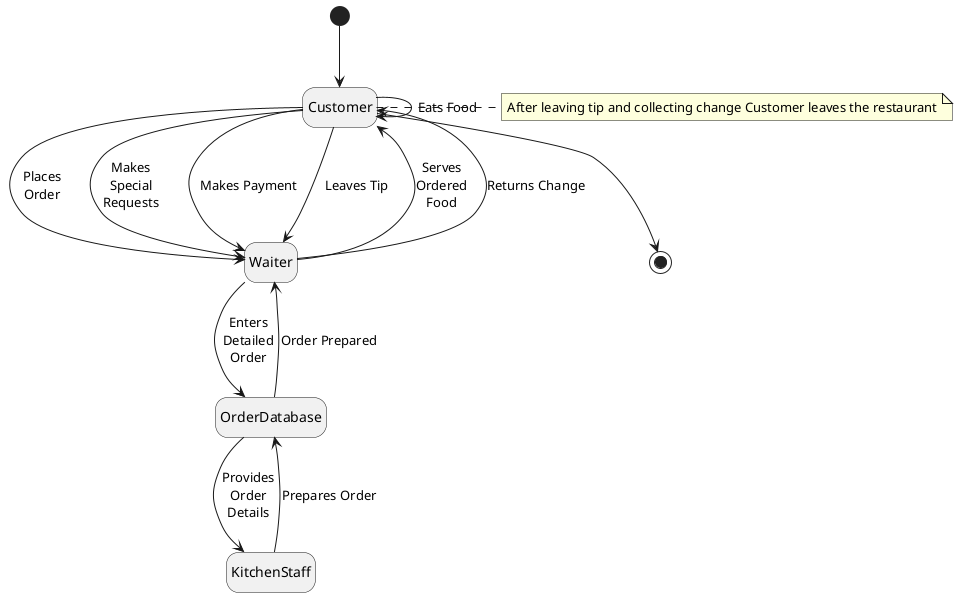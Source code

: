 @startuml State Diagram 2

skinparam Style strictuml
skinparam SequenceMessageAlignment center
hide empty description

[*] --> Customer
Customer --> Waiter : Places\nOrder
Customer --> Waiter : Makes\nSpecial\nRequests
Waiter --> OrderDatabase : Enters\nDetailed\nOrder
OrderDatabase  -->  KitchenStaff : Provides\nOrder\nDetails
KitchenStaff --> OrderDatabase : Prepares Order
OrderDatabase -->  Waiter : Order Prepared
Waiter --> Customer : Serves\nOrdered\nFood
Customer  --> Customer : Eats Food
Customer --> Waiter : Makes Payment
Waiter --> Customer : Returns Change
Customer --> Waiter : Leaves Tip
Customer --> [*] 
note right of Customer
After leaving tip and collecting change Customer leaves the restaurant
end note


@enduml
